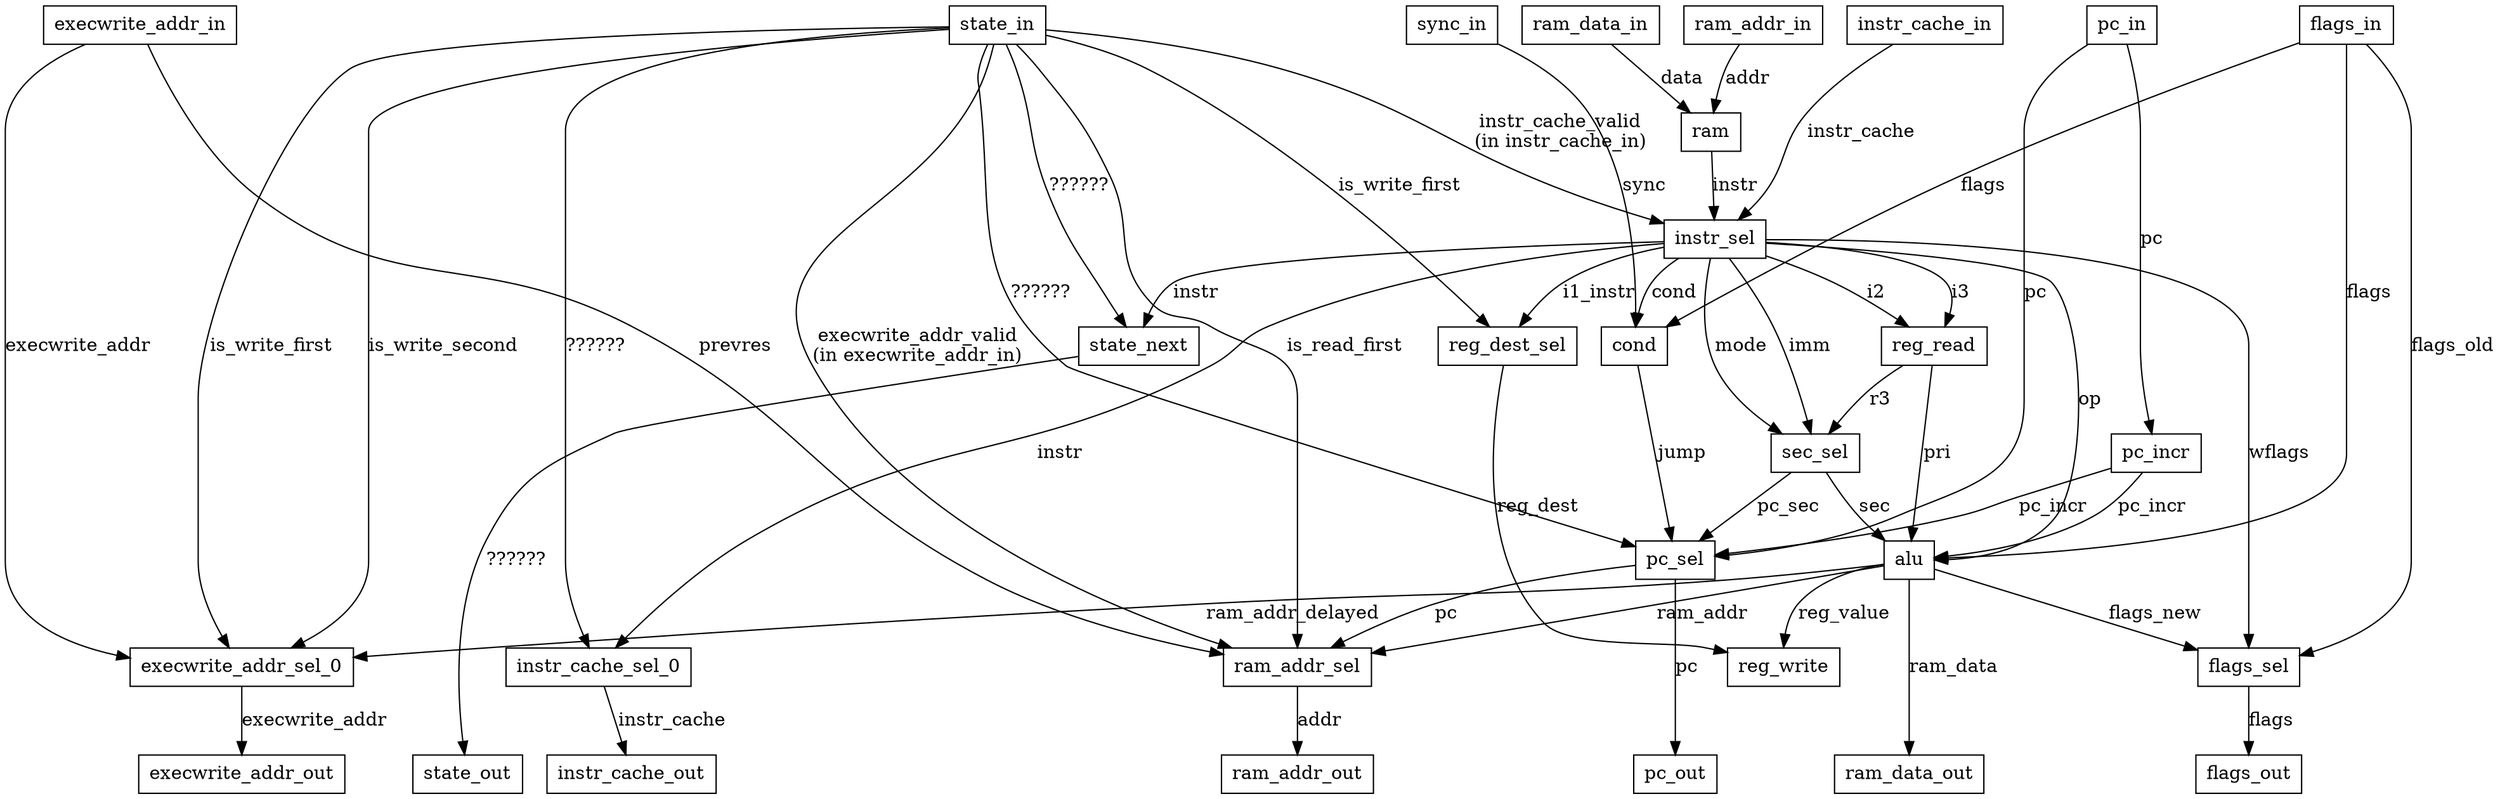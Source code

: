 digraph {
	node[shape=record, height="0.4", width="0.4"]
	{ rank=same; flags_in; ram_addr_in; ram_data_in; instr_cache_in; state_in; execwrite_addr_in; pc_in; sync_in }
	{ rank=same; flags_out; ram_addr_out; ram_data_out; instr_cache_out; state_out; execwrite_addr_out; pc_out }
	{ rank=same; execwrite_addr_sel_0; flags_sel; ram_addr_sel; instr_cache_sel_0 }
	state_in [color="#F00"]
	state_out [color="#F00"]
	state_next [color="#F00"]
	instr_sel [color="#44F"]
	reg_dest_sel [color="#44F"]
	flags_in [color="#0BF"]
	flags_out [color="#0BF"]
	flags_sel [color="#0BF"]
	cond [color="#0BF"]
	reg_read [color="#F0F"]
	reg_write [color="#F0F"]
	sec_sel [color="#F0F"]
	sync_in [color="#0BF"]
	instr_cache_in [color="#F80"]
	instr_cache_out [color="#F80"]
	ram_data_in [color="#F80"]
	ram_data_out [color="#F80"]
	ram_addr_in [color="#F80"]
	ram_addr_out [color="#F80"]
	ram_addr_sel [color="#F80"]
	instr_cache_sel_0 [color="#F80"]
	ram [color="#F80"]
	alu [color="#8C0"]
	pc_incr [color="#0A4"]
	pc_in [color="#0A4"]
	pc_out [color="#0A4"]
	pc_sel [color="#0A4"]
	execwrite_addr_in [color="#880"]
	execwrite_addr_out [color="#880"]
	execwrite_addr_sel_0 [color="#880"]
	flags_in -> cond [label="flags", color="#0BF"]
	instr_sel -> cond [label="cond", color="#44F"]
	sync_in -> cond [label="sync", color="#0BF"]
	cond -> pc_sel [label="jump", color="#0BF"]
	pc_in -> pc_incr [label="pc", color="#0A4"]
	pc_in -> pc_sel [label="pc", color="#0A4"]
	pc_incr -> pc_sel [label="pc_incr", color="#0A4"]
	sec_sel -> pc_sel [label="pc_sec", color="#F0F"]
	state_in -> pc_sel [label="??????", color="#F00"]
	pc_sel -> pc_out [label="pc", color="#0A4"]
	execwrite_addr_sel_0 -> execwrite_addr_out [label="execwrite_addr", color="#880"]
	execwrite_addr_in -> execwrite_addr_sel_0 [label="execwrite_addr", color="#880"]
	alu -> execwrite_addr_sel_0 [label="ram_addr_delayed", color="#8C0"]
	ram_addr_in -> ram [label="addr", color="#F80"]
	ram_data_in -> ram [label="data", color="#F80"]
	instr_sel -> sec_sel [label="imm", color="#44F"]
	reg_read -> sec_sel [label="r3", color="#F0F"]
	instr_sel -> sec_sel [label="mode", color="#44F"]
	instr_sel -> alu [label="op", color="#44F"]
	sec_sel -> alu [label="sec", color="#F0F"]
	reg_read -> alu [label="pri", color="#F0F"]
	flags_in -> alu [label="flags", color="#0BF"]
	flags_in -> flags_sel [label="flags_old", color="#0BF"]
	alu -> flags_sel [label="flags_new", color="#8C0"]
	flags_sel -> flags_out [label="flags", color="#0BF"]
	instr_sel -> reg_read [label="i3", color="#44F"]
	instr_sel -> reg_read [label="i2", color="#44F"]
	instr_sel -> instr_cache_sel_0 [label="instr", color="#44F"]
	state_in -> instr_cache_sel_0 [label="??????", color="#F00"]
	instr_cache_sel_0 -> instr_cache_out [label="instr_cache", color="#F80"]
	alu -> ram_addr_sel [label="ram_addr", color="#8C0"]
	execwrite_addr_in -> ram_addr_sel [label="prevres", color="#880"]
	pc_sel -> ram_addr_sel [label="pc", color="#0A4"]
	state_in -> ram_addr_sel [label="is_read_first", color="#F00"]
	state_in -> ram_addr_sel [label="execwrite_addr_valid\n(in execwrite_addr_in)", color="#F00"]
	ram_addr_sel -> ram_addr_out [label="addr", color="#F80"]
	instr_cache_in -> instr_sel [label="instr_cache", color="#F80"]
	state_in -> instr_sel [label="instr_cache_valid\n(in instr_cache_in)", color="#F00"]
	ram -> instr_sel [label="instr", color="#F80"]
	alu -> reg_write [label="reg_value", color="#8C0"]
	pc_incr -> alu [label="pc_incr", color="#0A4"]
	reg_dest_sel -> reg_write [label="reg_dest", color="#44F"]
	state_in -> reg_dest_sel [label="is_write_first", color="#F00"]
	state_in -> execwrite_addr_sel_0 [label="is_write_first", color="#F00"]
	state_in -> execwrite_addr_sel_0 [label="is_write_second", color="#F00"]
	instr_sel -> reg_dest_sel [label="i1_instr", color="#44F"]
	state_in -> state_next [label="??????", color="#F00"]
	instr_sel -> state_next [label="instr", color="#44F"]
	state_next -> state_out [label="??????", color="#F00"]
	alu -> ram_data_out [label="ram_data", color="#8C0"]
	instr_sel -> flags_sel [label="wflags", color="#44F"]
}
